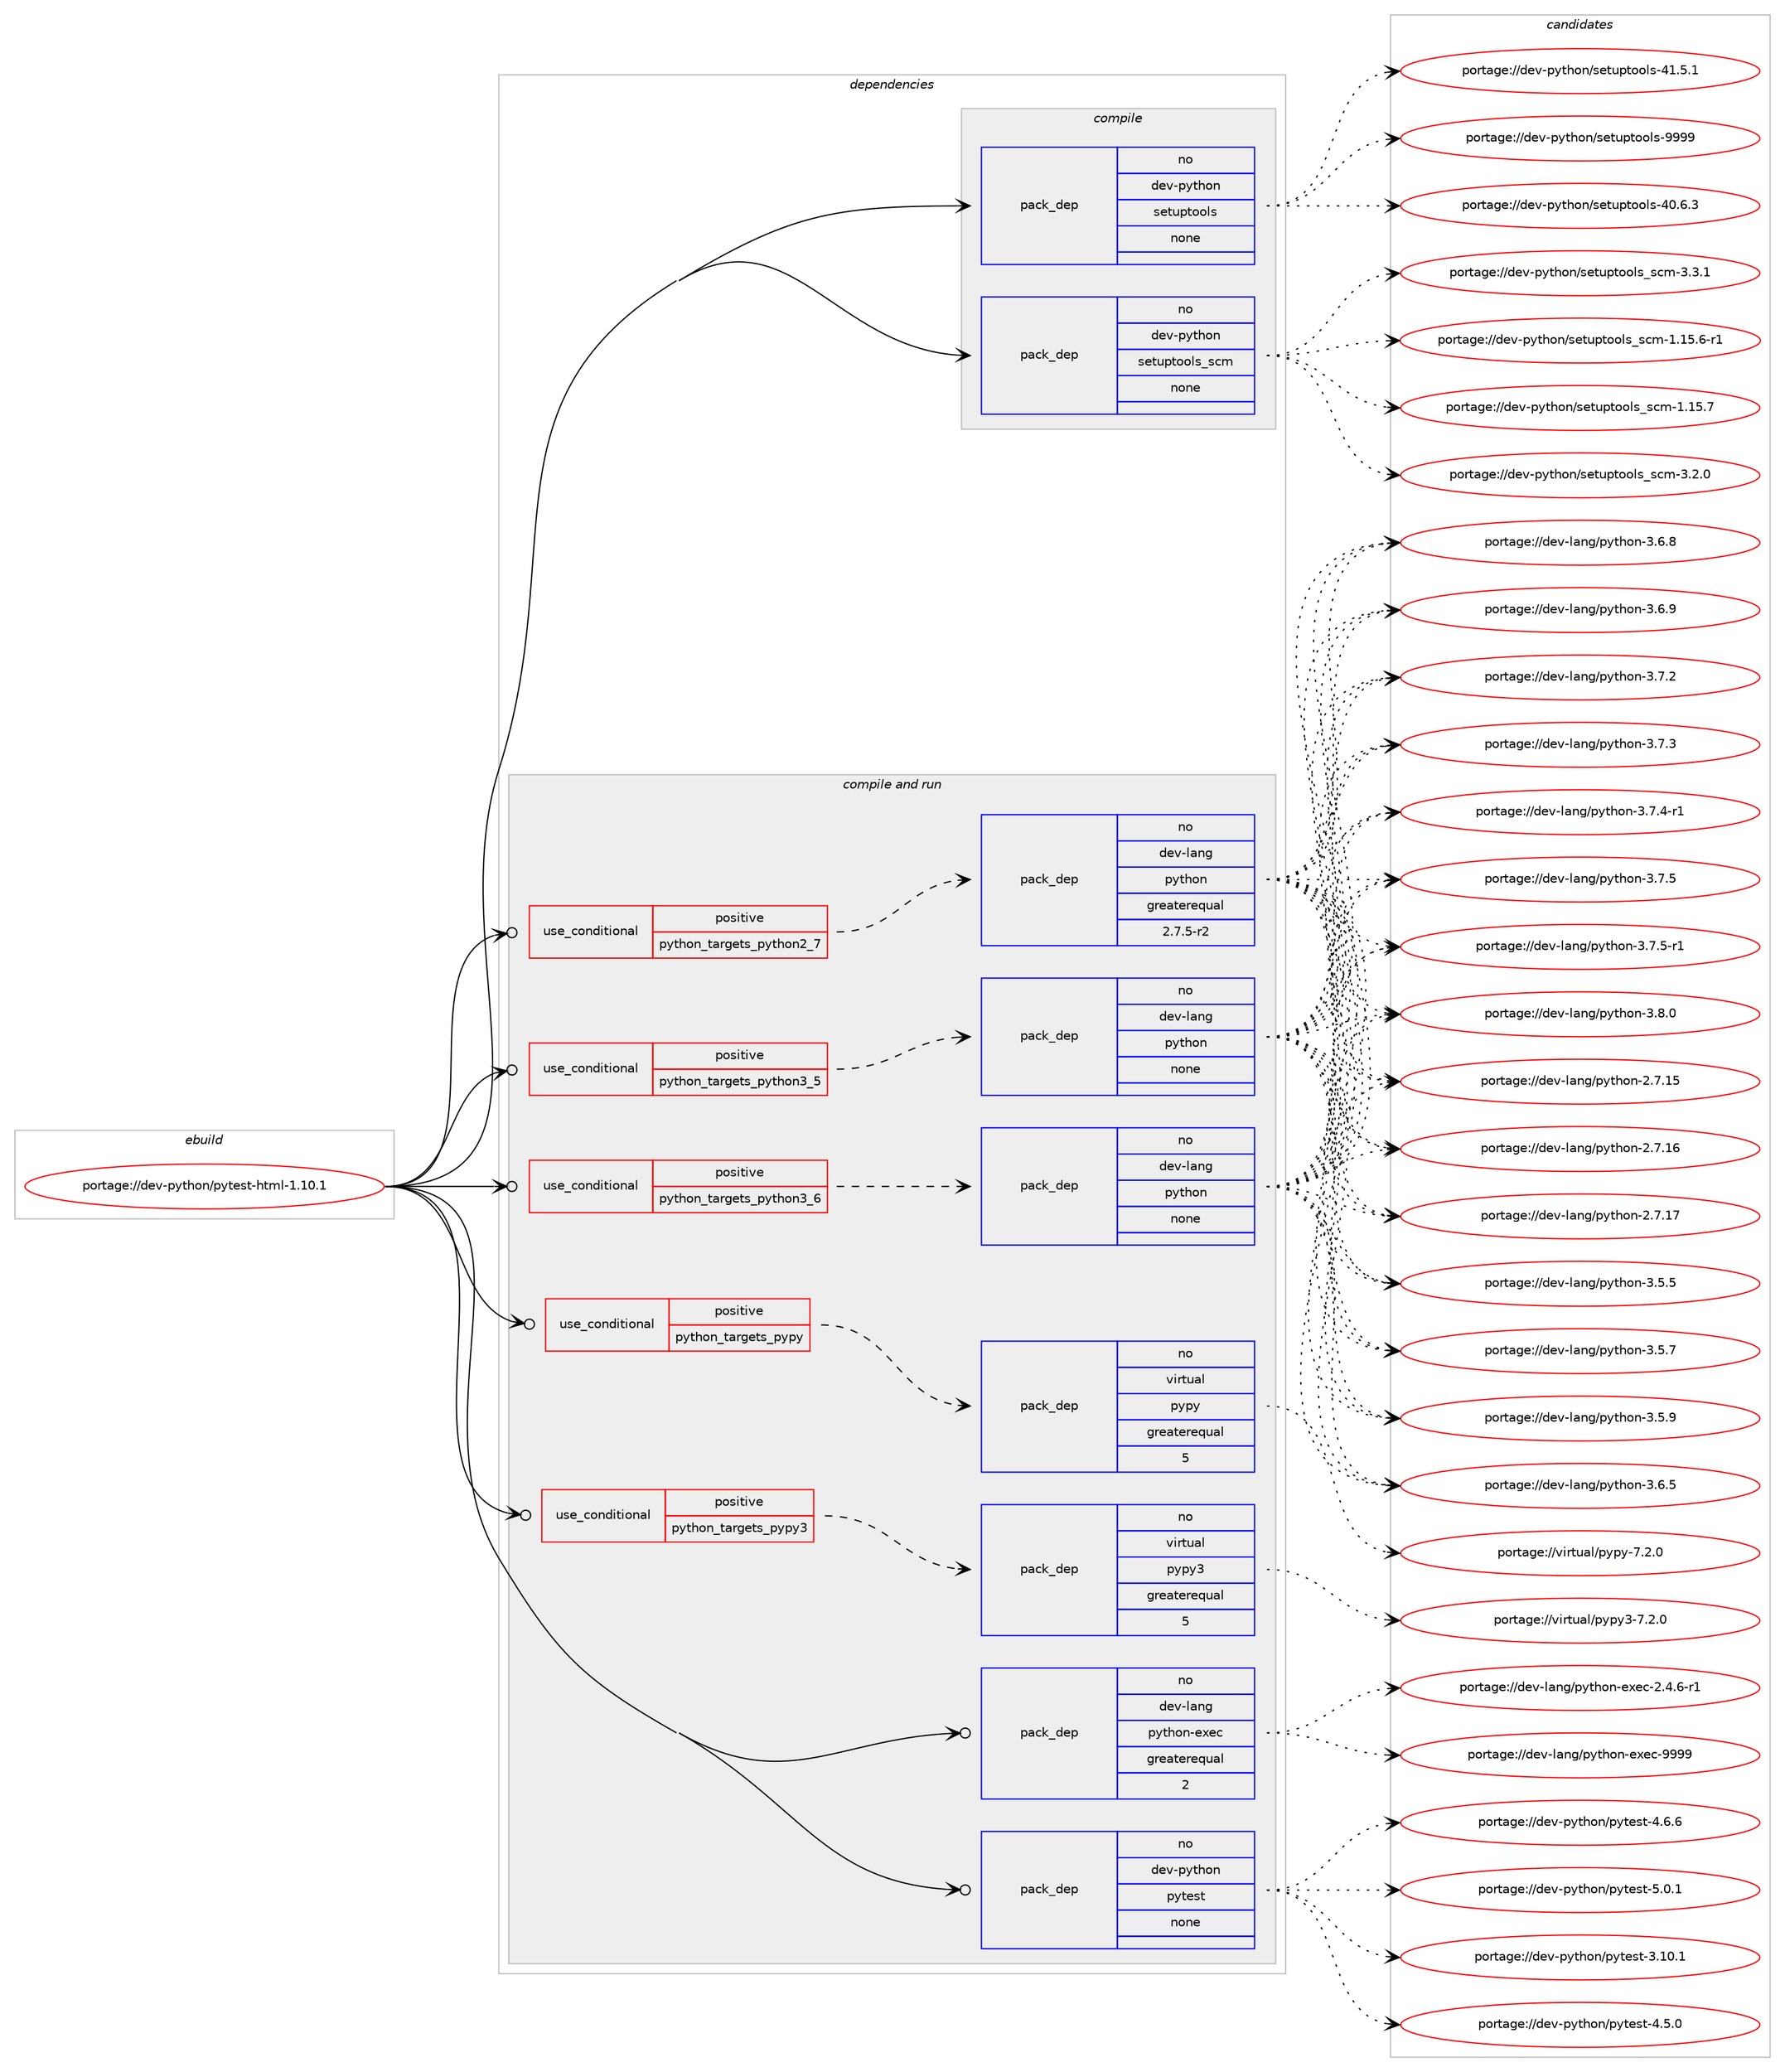 digraph prolog {

# *************
# Graph options
# *************

newrank=true;
concentrate=true;
compound=true;
graph [rankdir=LR,fontname=Helvetica,fontsize=10,ranksep=1.5];#, ranksep=2.5, nodesep=0.2];
edge  [arrowhead=vee];
node  [fontname=Helvetica,fontsize=10];

# **********
# The ebuild
# **********

subgraph cluster_leftcol {
color=gray;
rank=same;
label=<<i>ebuild</i>>;
id [label="portage://dev-python/pytest-html-1.10.1", color=red, width=4, href="../dev-python/pytest-html-1.10.1.svg"];
}

# ****************
# The dependencies
# ****************

subgraph cluster_midcol {
color=gray;
label=<<i>dependencies</i>>;
subgraph cluster_compile {
fillcolor="#eeeeee";
style=filled;
label=<<i>compile</i>>;
subgraph pack124950 {
dependency164821 [label=<<TABLE BORDER="0" CELLBORDER="1" CELLSPACING="0" CELLPADDING="4" WIDTH="220"><TR><TD ROWSPAN="6" CELLPADDING="30">pack_dep</TD></TR><TR><TD WIDTH="110">no</TD></TR><TR><TD>dev-python</TD></TR><TR><TD>setuptools</TD></TR><TR><TD>none</TD></TR><TR><TD></TD></TR></TABLE>>, shape=none, color=blue];
}
id:e -> dependency164821:w [weight=20,style="solid",arrowhead="vee"];
subgraph pack124951 {
dependency164822 [label=<<TABLE BORDER="0" CELLBORDER="1" CELLSPACING="0" CELLPADDING="4" WIDTH="220"><TR><TD ROWSPAN="6" CELLPADDING="30">pack_dep</TD></TR><TR><TD WIDTH="110">no</TD></TR><TR><TD>dev-python</TD></TR><TR><TD>setuptools_scm</TD></TR><TR><TD>none</TD></TR><TR><TD></TD></TR></TABLE>>, shape=none, color=blue];
}
id:e -> dependency164822:w [weight=20,style="solid",arrowhead="vee"];
}
subgraph cluster_compileandrun {
fillcolor="#eeeeee";
style=filled;
label=<<i>compile and run</i>>;
subgraph cond36474 {
dependency164823 [label=<<TABLE BORDER="0" CELLBORDER="1" CELLSPACING="0" CELLPADDING="4"><TR><TD ROWSPAN="3" CELLPADDING="10">use_conditional</TD></TR><TR><TD>positive</TD></TR><TR><TD>python_targets_pypy</TD></TR></TABLE>>, shape=none, color=red];
subgraph pack124952 {
dependency164824 [label=<<TABLE BORDER="0" CELLBORDER="1" CELLSPACING="0" CELLPADDING="4" WIDTH="220"><TR><TD ROWSPAN="6" CELLPADDING="30">pack_dep</TD></TR><TR><TD WIDTH="110">no</TD></TR><TR><TD>virtual</TD></TR><TR><TD>pypy</TD></TR><TR><TD>greaterequal</TD></TR><TR><TD>5</TD></TR></TABLE>>, shape=none, color=blue];
}
dependency164823:e -> dependency164824:w [weight=20,style="dashed",arrowhead="vee"];
}
id:e -> dependency164823:w [weight=20,style="solid",arrowhead="odotvee"];
subgraph cond36475 {
dependency164825 [label=<<TABLE BORDER="0" CELLBORDER="1" CELLSPACING="0" CELLPADDING="4"><TR><TD ROWSPAN="3" CELLPADDING="10">use_conditional</TD></TR><TR><TD>positive</TD></TR><TR><TD>python_targets_pypy3</TD></TR></TABLE>>, shape=none, color=red];
subgraph pack124953 {
dependency164826 [label=<<TABLE BORDER="0" CELLBORDER="1" CELLSPACING="0" CELLPADDING="4" WIDTH="220"><TR><TD ROWSPAN="6" CELLPADDING="30">pack_dep</TD></TR><TR><TD WIDTH="110">no</TD></TR><TR><TD>virtual</TD></TR><TR><TD>pypy3</TD></TR><TR><TD>greaterequal</TD></TR><TR><TD>5</TD></TR></TABLE>>, shape=none, color=blue];
}
dependency164825:e -> dependency164826:w [weight=20,style="dashed",arrowhead="vee"];
}
id:e -> dependency164825:w [weight=20,style="solid",arrowhead="odotvee"];
subgraph cond36476 {
dependency164827 [label=<<TABLE BORDER="0" CELLBORDER="1" CELLSPACING="0" CELLPADDING="4"><TR><TD ROWSPAN="3" CELLPADDING="10">use_conditional</TD></TR><TR><TD>positive</TD></TR><TR><TD>python_targets_python2_7</TD></TR></TABLE>>, shape=none, color=red];
subgraph pack124954 {
dependency164828 [label=<<TABLE BORDER="0" CELLBORDER="1" CELLSPACING="0" CELLPADDING="4" WIDTH="220"><TR><TD ROWSPAN="6" CELLPADDING="30">pack_dep</TD></TR><TR><TD WIDTH="110">no</TD></TR><TR><TD>dev-lang</TD></TR><TR><TD>python</TD></TR><TR><TD>greaterequal</TD></TR><TR><TD>2.7.5-r2</TD></TR></TABLE>>, shape=none, color=blue];
}
dependency164827:e -> dependency164828:w [weight=20,style="dashed",arrowhead="vee"];
}
id:e -> dependency164827:w [weight=20,style="solid",arrowhead="odotvee"];
subgraph cond36477 {
dependency164829 [label=<<TABLE BORDER="0" CELLBORDER="1" CELLSPACING="0" CELLPADDING="4"><TR><TD ROWSPAN="3" CELLPADDING="10">use_conditional</TD></TR><TR><TD>positive</TD></TR><TR><TD>python_targets_python3_5</TD></TR></TABLE>>, shape=none, color=red];
subgraph pack124955 {
dependency164830 [label=<<TABLE BORDER="0" CELLBORDER="1" CELLSPACING="0" CELLPADDING="4" WIDTH="220"><TR><TD ROWSPAN="6" CELLPADDING="30">pack_dep</TD></TR><TR><TD WIDTH="110">no</TD></TR><TR><TD>dev-lang</TD></TR><TR><TD>python</TD></TR><TR><TD>none</TD></TR><TR><TD></TD></TR></TABLE>>, shape=none, color=blue];
}
dependency164829:e -> dependency164830:w [weight=20,style="dashed",arrowhead="vee"];
}
id:e -> dependency164829:w [weight=20,style="solid",arrowhead="odotvee"];
subgraph cond36478 {
dependency164831 [label=<<TABLE BORDER="0" CELLBORDER="1" CELLSPACING="0" CELLPADDING="4"><TR><TD ROWSPAN="3" CELLPADDING="10">use_conditional</TD></TR><TR><TD>positive</TD></TR><TR><TD>python_targets_python3_6</TD></TR></TABLE>>, shape=none, color=red];
subgraph pack124956 {
dependency164832 [label=<<TABLE BORDER="0" CELLBORDER="1" CELLSPACING="0" CELLPADDING="4" WIDTH="220"><TR><TD ROWSPAN="6" CELLPADDING="30">pack_dep</TD></TR><TR><TD WIDTH="110">no</TD></TR><TR><TD>dev-lang</TD></TR><TR><TD>python</TD></TR><TR><TD>none</TD></TR><TR><TD></TD></TR></TABLE>>, shape=none, color=blue];
}
dependency164831:e -> dependency164832:w [weight=20,style="dashed",arrowhead="vee"];
}
id:e -> dependency164831:w [weight=20,style="solid",arrowhead="odotvee"];
subgraph pack124957 {
dependency164833 [label=<<TABLE BORDER="0" CELLBORDER="1" CELLSPACING="0" CELLPADDING="4" WIDTH="220"><TR><TD ROWSPAN="6" CELLPADDING="30">pack_dep</TD></TR><TR><TD WIDTH="110">no</TD></TR><TR><TD>dev-lang</TD></TR><TR><TD>python-exec</TD></TR><TR><TD>greaterequal</TD></TR><TR><TD>2</TD></TR></TABLE>>, shape=none, color=blue];
}
id:e -> dependency164833:w [weight=20,style="solid",arrowhead="odotvee"];
subgraph pack124958 {
dependency164834 [label=<<TABLE BORDER="0" CELLBORDER="1" CELLSPACING="0" CELLPADDING="4" WIDTH="220"><TR><TD ROWSPAN="6" CELLPADDING="30">pack_dep</TD></TR><TR><TD WIDTH="110">no</TD></TR><TR><TD>dev-python</TD></TR><TR><TD>pytest</TD></TR><TR><TD>none</TD></TR><TR><TD></TD></TR></TABLE>>, shape=none, color=blue];
}
id:e -> dependency164834:w [weight=20,style="solid",arrowhead="odotvee"];
}
subgraph cluster_run {
fillcolor="#eeeeee";
style=filled;
label=<<i>run</i>>;
}
}

# **************
# The candidates
# **************

subgraph cluster_choices {
rank=same;
color=gray;
label=<<i>candidates</i>>;

subgraph choice124950 {
color=black;
nodesep=1;
choiceportage100101118451121211161041111104711510111611711211611111110811545524846544651 [label="portage://dev-python/setuptools-40.6.3", color=red, width=4,href="../dev-python/setuptools-40.6.3.svg"];
choiceportage100101118451121211161041111104711510111611711211611111110811545524946534649 [label="portage://dev-python/setuptools-41.5.1", color=red, width=4,href="../dev-python/setuptools-41.5.1.svg"];
choiceportage10010111845112121116104111110471151011161171121161111111081154557575757 [label="portage://dev-python/setuptools-9999", color=red, width=4,href="../dev-python/setuptools-9999.svg"];
dependency164821:e -> choiceportage100101118451121211161041111104711510111611711211611111110811545524846544651:w [style=dotted,weight="100"];
dependency164821:e -> choiceportage100101118451121211161041111104711510111611711211611111110811545524946534649:w [style=dotted,weight="100"];
dependency164821:e -> choiceportage10010111845112121116104111110471151011161171121161111111081154557575757:w [style=dotted,weight="100"];
}
subgraph choice124951 {
color=black;
nodesep=1;
choiceportage10010111845112121116104111110471151011161171121161111111081159511599109454946495346544511449 [label="portage://dev-python/setuptools_scm-1.15.6-r1", color=red, width=4,href="../dev-python/setuptools_scm-1.15.6-r1.svg"];
choiceportage1001011184511212111610411111047115101116117112116111111108115951159910945494649534655 [label="portage://dev-python/setuptools_scm-1.15.7", color=red, width=4,href="../dev-python/setuptools_scm-1.15.7.svg"];
choiceportage10010111845112121116104111110471151011161171121161111111081159511599109455146504648 [label="portage://dev-python/setuptools_scm-3.2.0", color=red, width=4,href="../dev-python/setuptools_scm-3.2.0.svg"];
choiceportage10010111845112121116104111110471151011161171121161111111081159511599109455146514649 [label="portage://dev-python/setuptools_scm-3.3.1", color=red, width=4,href="../dev-python/setuptools_scm-3.3.1.svg"];
dependency164822:e -> choiceportage10010111845112121116104111110471151011161171121161111111081159511599109454946495346544511449:w [style=dotted,weight="100"];
dependency164822:e -> choiceportage1001011184511212111610411111047115101116117112116111111108115951159910945494649534655:w [style=dotted,weight="100"];
dependency164822:e -> choiceportage10010111845112121116104111110471151011161171121161111111081159511599109455146504648:w [style=dotted,weight="100"];
dependency164822:e -> choiceportage10010111845112121116104111110471151011161171121161111111081159511599109455146514649:w [style=dotted,weight="100"];
}
subgraph choice124952 {
color=black;
nodesep=1;
choiceportage1181051141161179710847112121112121455546504648 [label="portage://virtual/pypy-7.2.0", color=red, width=4,href="../virtual/pypy-7.2.0.svg"];
dependency164824:e -> choiceportage1181051141161179710847112121112121455546504648:w [style=dotted,weight="100"];
}
subgraph choice124953 {
color=black;
nodesep=1;
choiceportage118105114116117971084711212111212151455546504648 [label="portage://virtual/pypy3-7.2.0", color=red, width=4,href="../virtual/pypy3-7.2.0.svg"];
dependency164826:e -> choiceportage118105114116117971084711212111212151455546504648:w [style=dotted,weight="100"];
}
subgraph choice124954 {
color=black;
nodesep=1;
choiceportage10010111845108971101034711212111610411111045504655464953 [label="portage://dev-lang/python-2.7.15", color=red, width=4,href="../dev-lang/python-2.7.15.svg"];
choiceportage10010111845108971101034711212111610411111045504655464954 [label="portage://dev-lang/python-2.7.16", color=red, width=4,href="../dev-lang/python-2.7.16.svg"];
choiceportage10010111845108971101034711212111610411111045504655464955 [label="portage://dev-lang/python-2.7.17", color=red, width=4,href="../dev-lang/python-2.7.17.svg"];
choiceportage100101118451089711010347112121116104111110455146534653 [label="portage://dev-lang/python-3.5.5", color=red, width=4,href="../dev-lang/python-3.5.5.svg"];
choiceportage100101118451089711010347112121116104111110455146534655 [label="portage://dev-lang/python-3.5.7", color=red, width=4,href="../dev-lang/python-3.5.7.svg"];
choiceportage100101118451089711010347112121116104111110455146534657 [label="portage://dev-lang/python-3.5.9", color=red, width=4,href="../dev-lang/python-3.5.9.svg"];
choiceportage100101118451089711010347112121116104111110455146544653 [label="portage://dev-lang/python-3.6.5", color=red, width=4,href="../dev-lang/python-3.6.5.svg"];
choiceportage100101118451089711010347112121116104111110455146544656 [label="portage://dev-lang/python-3.6.8", color=red, width=4,href="../dev-lang/python-3.6.8.svg"];
choiceportage100101118451089711010347112121116104111110455146544657 [label="portage://dev-lang/python-3.6.9", color=red, width=4,href="../dev-lang/python-3.6.9.svg"];
choiceportage100101118451089711010347112121116104111110455146554650 [label="portage://dev-lang/python-3.7.2", color=red, width=4,href="../dev-lang/python-3.7.2.svg"];
choiceportage100101118451089711010347112121116104111110455146554651 [label="portage://dev-lang/python-3.7.3", color=red, width=4,href="../dev-lang/python-3.7.3.svg"];
choiceportage1001011184510897110103471121211161041111104551465546524511449 [label="portage://dev-lang/python-3.7.4-r1", color=red, width=4,href="../dev-lang/python-3.7.4-r1.svg"];
choiceportage100101118451089711010347112121116104111110455146554653 [label="portage://dev-lang/python-3.7.5", color=red, width=4,href="../dev-lang/python-3.7.5.svg"];
choiceportage1001011184510897110103471121211161041111104551465546534511449 [label="portage://dev-lang/python-3.7.5-r1", color=red, width=4,href="../dev-lang/python-3.7.5-r1.svg"];
choiceportage100101118451089711010347112121116104111110455146564648 [label="portage://dev-lang/python-3.8.0", color=red, width=4,href="../dev-lang/python-3.8.0.svg"];
dependency164828:e -> choiceportage10010111845108971101034711212111610411111045504655464953:w [style=dotted,weight="100"];
dependency164828:e -> choiceportage10010111845108971101034711212111610411111045504655464954:w [style=dotted,weight="100"];
dependency164828:e -> choiceportage10010111845108971101034711212111610411111045504655464955:w [style=dotted,weight="100"];
dependency164828:e -> choiceportage100101118451089711010347112121116104111110455146534653:w [style=dotted,weight="100"];
dependency164828:e -> choiceportage100101118451089711010347112121116104111110455146534655:w [style=dotted,weight="100"];
dependency164828:e -> choiceportage100101118451089711010347112121116104111110455146534657:w [style=dotted,weight="100"];
dependency164828:e -> choiceportage100101118451089711010347112121116104111110455146544653:w [style=dotted,weight="100"];
dependency164828:e -> choiceportage100101118451089711010347112121116104111110455146544656:w [style=dotted,weight="100"];
dependency164828:e -> choiceportage100101118451089711010347112121116104111110455146544657:w [style=dotted,weight="100"];
dependency164828:e -> choiceportage100101118451089711010347112121116104111110455146554650:w [style=dotted,weight="100"];
dependency164828:e -> choiceportage100101118451089711010347112121116104111110455146554651:w [style=dotted,weight="100"];
dependency164828:e -> choiceportage1001011184510897110103471121211161041111104551465546524511449:w [style=dotted,weight="100"];
dependency164828:e -> choiceportage100101118451089711010347112121116104111110455146554653:w [style=dotted,weight="100"];
dependency164828:e -> choiceportage1001011184510897110103471121211161041111104551465546534511449:w [style=dotted,weight="100"];
dependency164828:e -> choiceportage100101118451089711010347112121116104111110455146564648:w [style=dotted,weight="100"];
}
subgraph choice124955 {
color=black;
nodesep=1;
choiceportage10010111845108971101034711212111610411111045504655464953 [label="portage://dev-lang/python-2.7.15", color=red, width=4,href="../dev-lang/python-2.7.15.svg"];
choiceportage10010111845108971101034711212111610411111045504655464954 [label="portage://dev-lang/python-2.7.16", color=red, width=4,href="../dev-lang/python-2.7.16.svg"];
choiceportage10010111845108971101034711212111610411111045504655464955 [label="portage://dev-lang/python-2.7.17", color=red, width=4,href="../dev-lang/python-2.7.17.svg"];
choiceportage100101118451089711010347112121116104111110455146534653 [label="portage://dev-lang/python-3.5.5", color=red, width=4,href="../dev-lang/python-3.5.5.svg"];
choiceportage100101118451089711010347112121116104111110455146534655 [label="portage://dev-lang/python-3.5.7", color=red, width=4,href="../dev-lang/python-3.5.7.svg"];
choiceportage100101118451089711010347112121116104111110455146534657 [label="portage://dev-lang/python-3.5.9", color=red, width=4,href="../dev-lang/python-3.5.9.svg"];
choiceportage100101118451089711010347112121116104111110455146544653 [label="portage://dev-lang/python-3.6.5", color=red, width=4,href="../dev-lang/python-3.6.5.svg"];
choiceportage100101118451089711010347112121116104111110455146544656 [label="portage://dev-lang/python-3.6.8", color=red, width=4,href="../dev-lang/python-3.6.8.svg"];
choiceportage100101118451089711010347112121116104111110455146544657 [label="portage://dev-lang/python-3.6.9", color=red, width=4,href="../dev-lang/python-3.6.9.svg"];
choiceportage100101118451089711010347112121116104111110455146554650 [label="portage://dev-lang/python-3.7.2", color=red, width=4,href="../dev-lang/python-3.7.2.svg"];
choiceportage100101118451089711010347112121116104111110455146554651 [label="portage://dev-lang/python-3.7.3", color=red, width=4,href="../dev-lang/python-3.7.3.svg"];
choiceportage1001011184510897110103471121211161041111104551465546524511449 [label="portage://dev-lang/python-3.7.4-r1", color=red, width=4,href="../dev-lang/python-3.7.4-r1.svg"];
choiceportage100101118451089711010347112121116104111110455146554653 [label="portage://dev-lang/python-3.7.5", color=red, width=4,href="../dev-lang/python-3.7.5.svg"];
choiceportage1001011184510897110103471121211161041111104551465546534511449 [label="portage://dev-lang/python-3.7.5-r1", color=red, width=4,href="../dev-lang/python-3.7.5-r1.svg"];
choiceportage100101118451089711010347112121116104111110455146564648 [label="portage://dev-lang/python-3.8.0", color=red, width=4,href="../dev-lang/python-3.8.0.svg"];
dependency164830:e -> choiceportage10010111845108971101034711212111610411111045504655464953:w [style=dotted,weight="100"];
dependency164830:e -> choiceportage10010111845108971101034711212111610411111045504655464954:w [style=dotted,weight="100"];
dependency164830:e -> choiceportage10010111845108971101034711212111610411111045504655464955:w [style=dotted,weight="100"];
dependency164830:e -> choiceportage100101118451089711010347112121116104111110455146534653:w [style=dotted,weight="100"];
dependency164830:e -> choiceportage100101118451089711010347112121116104111110455146534655:w [style=dotted,weight="100"];
dependency164830:e -> choiceportage100101118451089711010347112121116104111110455146534657:w [style=dotted,weight="100"];
dependency164830:e -> choiceportage100101118451089711010347112121116104111110455146544653:w [style=dotted,weight="100"];
dependency164830:e -> choiceportage100101118451089711010347112121116104111110455146544656:w [style=dotted,weight="100"];
dependency164830:e -> choiceportage100101118451089711010347112121116104111110455146544657:w [style=dotted,weight="100"];
dependency164830:e -> choiceportage100101118451089711010347112121116104111110455146554650:w [style=dotted,weight="100"];
dependency164830:e -> choiceportage100101118451089711010347112121116104111110455146554651:w [style=dotted,weight="100"];
dependency164830:e -> choiceportage1001011184510897110103471121211161041111104551465546524511449:w [style=dotted,weight="100"];
dependency164830:e -> choiceportage100101118451089711010347112121116104111110455146554653:w [style=dotted,weight="100"];
dependency164830:e -> choiceportage1001011184510897110103471121211161041111104551465546534511449:w [style=dotted,weight="100"];
dependency164830:e -> choiceportage100101118451089711010347112121116104111110455146564648:w [style=dotted,weight="100"];
}
subgraph choice124956 {
color=black;
nodesep=1;
choiceportage10010111845108971101034711212111610411111045504655464953 [label="portage://dev-lang/python-2.7.15", color=red, width=4,href="../dev-lang/python-2.7.15.svg"];
choiceportage10010111845108971101034711212111610411111045504655464954 [label="portage://dev-lang/python-2.7.16", color=red, width=4,href="../dev-lang/python-2.7.16.svg"];
choiceportage10010111845108971101034711212111610411111045504655464955 [label="portage://dev-lang/python-2.7.17", color=red, width=4,href="../dev-lang/python-2.7.17.svg"];
choiceportage100101118451089711010347112121116104111110455146534653 [label="portage://dev-lang/python-3.5.5", color=red, width=4,href="../dev-lang/python-3.5.5.svg"];
choiceportage100101118451089711010347112121116104111110455146534655 [label="portage://dev-lang/python-3.5.7", color=red, width=4,href="../dev-lang/python-3.5.7.svg"];
choiceportage100101118451089711010347112121116104111110455146534657 [label="portage://dev-lang/python-3.5.9", color=red, width=4,href="../dev-lang/python-3.5.9.svg"];
choiceportage100101118451089711010347112121116104111110455146544653 [label="portage://dev-lang/python-3.6.5", color=red, width=4,href="../dev-lang/python-3.6.5.svg"];
choiceportage100101118451089711010347112121116104111110455146544656 [label="portage://dev-lang/python-3.6.8", color=red, width=4,href="../dev-lang/python-3.6.8.svg"];
choiceportage100101118451089711010347112121116104111110455146544657 [label="portage://dev-lang/python-3.6.9", color=red, width=4,href="../dev-lang/python-3.6.9.svg"];
choiceportage100101118451089711010347112121116104111110455146554650 [label="portage://dev-lang/python-3.7.2", color=red, width=4,href="../dev-lang/python-3.7.2.svg"];
choiceportage100101118451089711010347112121116104111110455146554651 [label="portage://dev-lang/python-3.7.3", color=red, width=4,href="../dev-lang/python-3.7.3.svg"];
choiceportage1001011184510897110103471121211161041111104551465546524511449 [label="portage://dev-lang/python-3.7.4-r1", color=red, width=4,href="../dev-lang/python-3.7.4-r1.svg"];
choiceportage100101118451089711010347112121116104111110455146554653 [label="portage://dev-lang/python-3.7.5", color=red, width=4,href="../dev-lang/python-3.7.5.svg"];
choiceportage1001011184510897110103471121211161041111104551465546534511449 [label="portage://dev-lang/python-3.7.5-r1", color=red, width=4,href="../dev-lang/python-3.7.5-r1.svg"];
choiceportage100101118451089711010347112121116104111110455146564648 [label="portage://dev-lang/python-3.8.0", color=red, width=4,href="../dev-lang/python-3.8.0.svg"];
dependency164832:e -> choiceportage10010111845108971101034711212111610411111045504655464953:w [style=dotted,weight="100"];
dependency164832:e -> choiceportage10010111845108971101034711212111610411111045504655464954:w [style=dotted,weight="100"];
dependency164832:e -> choiceportage10010111845108971101034711212111610411111045504655464955:w [style=dotted,weight="100"];
dependency164832:e -> choiceportage100101118451089711010347112121116104111110455146534653:w [style=dotted,weight="100"];
dependency164832:e -> choiceportage100101118451089711010347112121116104111110455146534655:w [style=dotted,weight="100"];
dependency164832:e -> choiceportage100101118451089711010347112121116104111110455146534657:w [style=dotted,weight="100"];
dependency164832:e -> choiceportage100101118451089711010347112121116104111110455146544653:w [style=dotted,weight="100"];
dependency164832:e -> choiceportage100101118451089711010347112121116104111110455146544656:w [style=dotted,weight="100"];
dependency164832:e -> choiceportage100101118451089711010347112121116104111110455146544657:w [style=dotted,weight="100"];
dependency164832:e -> choiceportage100101118451089711010347112121116104111110455146554650:w [style=dotted,weight="100"];
dependency164832:e -> choiceportage100101118451089711010347112121116104111110455146554651:w [style=dotted,weight="100"];
dependency164832:e -> choiceportage1001011184510897110103471121211161041111104551465546524511449:w [style=dotted,weight="100"];
dependency164832:e -> choiceportage100101118451089711010347112121116104111110455146554653:w [style=dotted,weight="100"];
dependency164832:e -> choiceportage1001011184510897110103471121211161041111104551465546534511449:w [style=dotted,weight="100"];
dependency164832:e -> choiceportage100101118451089711010347112121116104111110455146564648:w [style=dotted,weight="100"];
}
subgraph choice124957 {
color=black;
nodesep=1;
choiceportage10010111845108971101034711212111610411111045101120101994550465246544511449 [label="portage://dev-lang/python-exec-2.4.6-r1", color=red, width=4,href="../dev-lang/python-exec-2.4.6-r1.svg"];
choiceportage10010111845108971101034711212111610411111045101120101994557575757 [label="portage://dev-lang/python-exec-9999", color=red, width=4,href="../dev-lang/python-exec-9999.svg"];
dependency164833:e -> choiceportage10010111845108971101034711212111610411111045101120101994550465246544511449:w [style=dotted,weight="100"];
dependency164833:e -> choiceportage10010111845108971101034711212111610411111045101120101994557575757:w [style=dotted,weight="100"];
}
subgraph choice124958 {
color=black;
nodesep=1;
choiceportage100101118451121211161041111104711212111610111511645514649484649 [label="portage://dev-python/pytest-3.10.1", color=red, width=4,href="../dev-python/pytest-3.10.1.svg"];
choiceportage1001011184511212111610411111047112121116101115116455246534648 [label="portage://dev-python/pytest-4.5.0", color=red, width=4,href="../dev-python/pytest-4.5.0.svg"];
choiceportage1001011184511212111610411111047112121116101115116455246544654 [label="portage://dev-python/pytest-4.6.6", color=red, width=4,href="../dev-python/pytest-4.6.6.svg"];
choiceportage1001011184511212111610411111047112121116101115116455346484649 [label="portage://dev-python/pytest-5.0.1", color=red, width=4,href="../dev-python/pytest-5.0.1.svg"];
dependency164834:e -> choiceportage100101118451121211161041111104711212111610111511645514649484649:w [style=dotted,weight="100"];
dependency164834:e -> choiceportage1001011184511212111610411111047112121116101115116455246534648:w [style=dotted,weight="100"];
dependency164834:e -> choiceportage1001011184511212111610411111047112121116101115116455246544654:w [style=dotted,weight="100"];
dependency164834:e -> choiceportage1001011184511212111610411111047112121116101115116455346484649:w [style=dotted,weight="100"];
}
}

}
